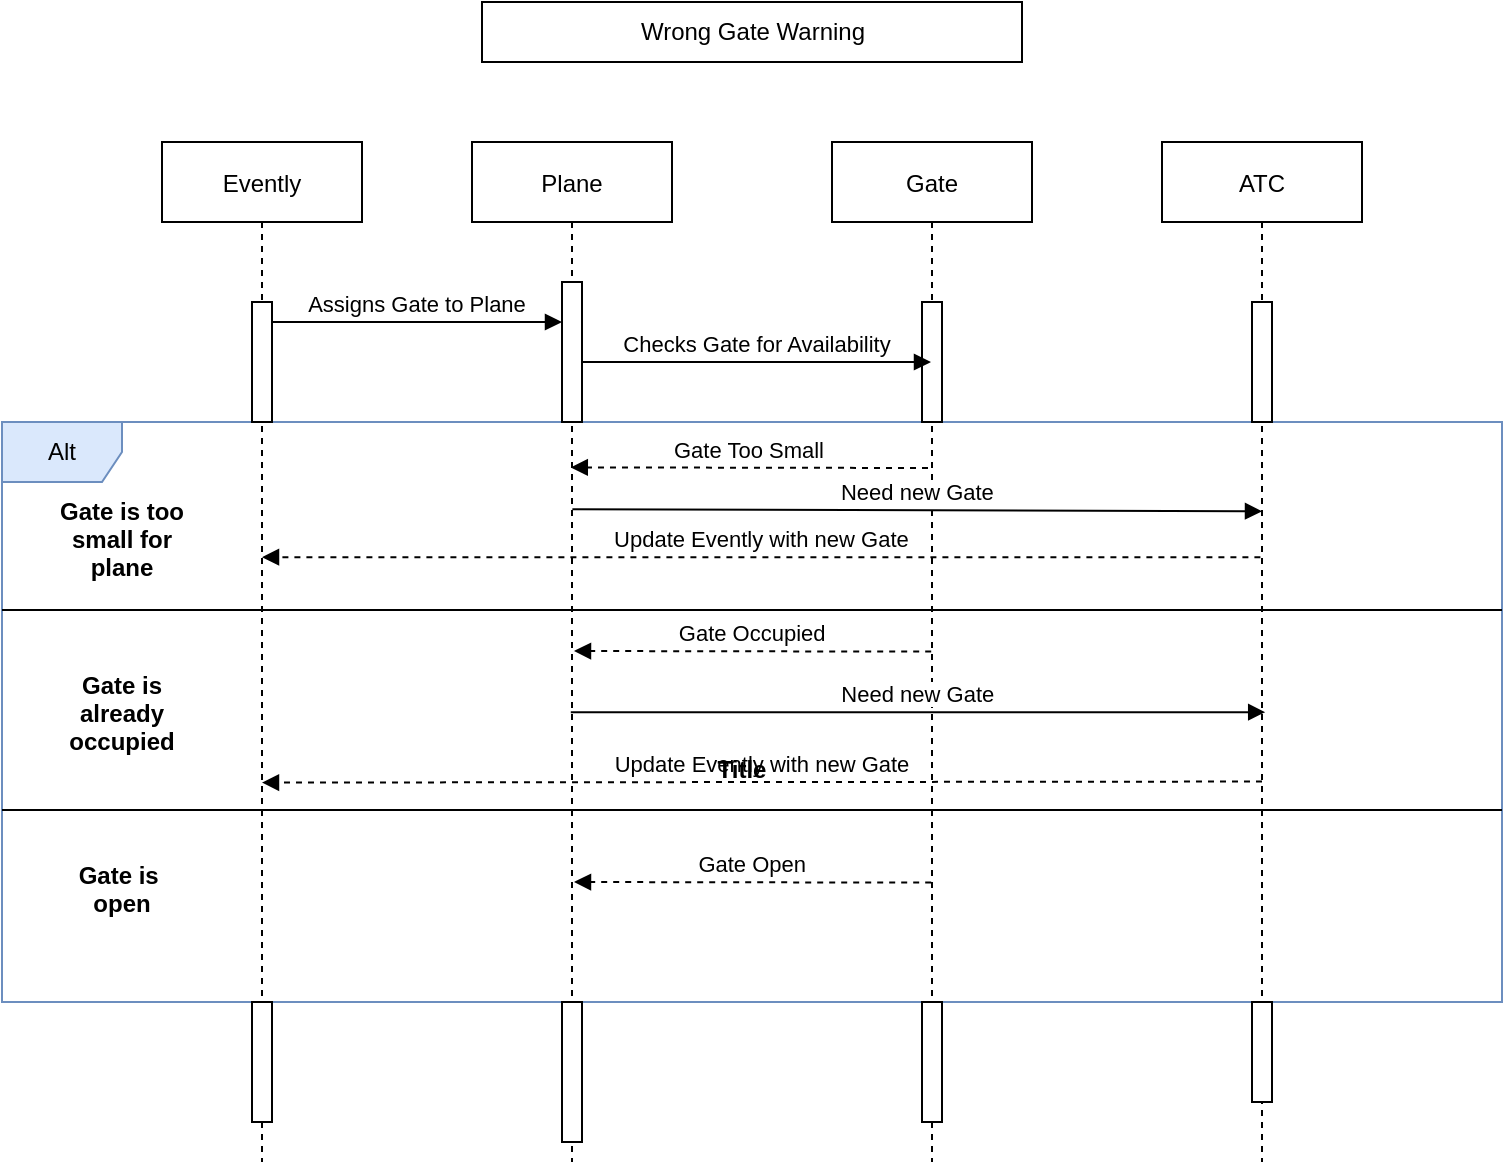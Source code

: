 <mxfile version="13.6.2" type="device"><diagram id="kgpKYQtTHZ0yAKxKKP6v" name="Page-1"><mxGraphModel dx="1010" dy="619" grid="1" gridSize="10" guides="1" tooltips="1" connect="1" arrows="1" fold="1" page="1" pageScale="1" pageWidth="850" pageHeight="1100" math="0" shadow="0"><root><mxCell id="0"/><mxCell id="1" parent="0"/><mxCell id="zBIcs_NSO3NyJrB0k_9m-9" value="Alt" style="shape=umlFrame;whiteSpace=wrap;html=1;fillColor=#dae8fc;strokeColor=#6c8ebf;" vertex="1" parent="1"><mxGeometry x="50" y="270" width="750" height="290" as="geometry"/></mxCell><mxCell id="3nuBFxr9cyL0pnOWT2aG-1" value="Plane" style="shape=umlLifeline;perimeter=lifelinePerimeter;container=1;collapsible=0;recursiveResize=0;rounded=0;shadow=0;strokeWidth=1;" parent="1" vertex="1"><mxGeometry x="285" y="130" width="100" height="510" as="geometry"/></mxCell><mxCell id="3nuBFxr9cyL0pnOWT2aG-2" value="" style="points=[];perimeter=orthogonalPerimeter;rounded=0;shadow=0;strokeWidth=1;" parent="3nuBFxr9cyL0pnOWT2aG-1" vertex="1"><mxGeometry x="45" y="70" width="10" height="70" as="geometry"/></mxCell><mxCell id="zBIcs_NSO3NyJrB0k_9m-14" value="" style="points=[];perimeter=orthogonalPerimeter;rounded=0;shadow=0;strokeWidth=1;" vertex="1" parent="3nuBFxr9cyL0pnOWT2aG-1"><mxGeometry x="45" y="430" width="10" height="70" as="geometry"/></mxCell><mxCell id="3nuBFxr9cyL0pnOWT2aG-5" value="Gate" style="shape=umlLifeline;perimeter=lifelinePerimeter;container=1;collapsible=0;recursiveResize=0;rounded=0;shadow=0;strokeWidth=1;" parent="1" vertex="1"><mxGeometry x="465" y="130" width="100" height="510" as="geometry"/></mxCell><mxCell id="3nuBFxr9cyL0pnOWT2aG-6" value="" style="points=[];perimeter=orthogonalPerimeter;rounded=0;shadow=0;strokeWidth=1;" parent="3nuBFxr9cyL0pnOWT2aG-5" vertex="1"><mxGeometry x="45" y="80" width="10" height="60" as="geometry"/></mxCell><mxCell id="zBIcs_NSO3NyJrB0k_9m-11" value="" style="points=[];perimeter=orthogonalPerimeter;rounded=0;shadow=0;strokeWidth=1;" vertex="1" parent="3nuBFxr9cyL0pnOWT2aG-5"><mxGeometry x="45" y="430" width="10" height="60" as="geometry"/></mxCell><mxCell id="zBIcs_NSO3NyJrB0k_9m-2" value="ATC" style="shape=umlLifeline;perimeter=lifelinePerimeter;container=1;collapsible=0;recursiveResize=0;rounded=0;shadow=0;strokeWidth=1;" vertex="1" parent="1"><mxGeometry x="630" y="130" width="100" height="510" as="geometry"/></mxCell><mxCell id="zBIcs_NSO3NyJrB0k_9m-3" value="" style="points=[];perimeter=orthogonalPerimeter;rounded=0;shadow=0;strokeWidth=1;" vertex="1" parent="zBIcs_NSO3NyJrB0k_9m-2"><mxGeometry x="45" y="80" width="10" height="60" as="geometry"/></mxCell><mxCell id="zBIcs_NSO3NyJrB0k_9m-10" value="" style="points=[];perimeter=orthogonalPerimeter;rounded=0;shadow=0;strokeWidth=1;" vertex="1" parent="zBIcs_NSO3NyJrB0k_9m-2"><mxGeometry x="45" y="430" width="10" height="50" as="geometry"/></mxCell><mxCell id="3nuBFxr9cyL0pnOWT2aG-8" value="Checks Gate for Availability" style="verticalAlign=bottom;endArrow=block;shadow=0;strokeWidth=1;" parent="1" source="3nuBFxr9cyL0pnOWT2aG-2" target="3nuBFxr9cyL0pnOWT2aG-5" edge="1"><mxGeometry relative="1" as="geometry"><mxPoint x="440" y="210" as="sourcePoint"/><Array as="points"><mxPoint x="430" y="240"/></Array></mxGeometry></mxCell><mxCell id="zBIcs_NSO3NyJrB0k_9m-4" value="Wrong Gate Warning" style="html=1;" vertex="1" parent="1"><mxGeometry x="290" y="60" width="270" height="30" as="geometry"/></mxCell><mxCell id="zBIcs_NSO3NyJrB0k_9m-5" value="Evently" style="shape=umlLifeline;perimeter=lifelinePerimeter;container=1;collapsible=0;recursiveResize=0;rounded=0;shadow=0;strokeWidth=1;" vertex="1" parent="1"><mxGeometry x="130" y="130" width="100" height="510" as="geometry"/></mxCell><mxCell id="zBIcs_NSO3NyJrB0k_9m-6" value="" style="points=[];perimeter=orthogonalPerimeter;rounded=0;shadow=0;strokeWidth=1;" vertex="1" parent="zBIcs_NSO3NyJrB0k_9m-5"><mxGeometry x="45" y="80" width="10" height="60" as="geometry"/></mxCell><mxCell id="zBIcs_NSO3NyJrB0k_9m-15" value="" style="points=[];perimeter=orthogonalPerimeter;rounded=0;shadow=0;strokeWidth=1;" vertex="1" parent="zBIcs_NSO3NyJrB0k_9m-5"><mxGeometry x="45" y="430" width="10" height="60" as="geometry"/></mxCell><mxCell id="zBIcs_NSO3NyJrB0k_9m-7" value="Assigns Gate to Plane" style="verticalAlign=bottom;endArrow=block;entryX=0;entryY=0;shadow=0;strokeWidth=1;" edge="1" parent="1" source="zBIcs_NSO3NyJrB0k_9m-6"><mxGeometry relative="1" as="geometry"><mxPoint x="190" y="220" as="sourcePoint"/><mxPoint x="330" y="220.0" as="targetPoint"/></mxGeometry></mxCell><mxCell id="zBIcs_NSO3NyJrB0k_9m-17" value="Gate Too Small" style="verticalAlign=bottom;endArrow=block;entryX=0.494;entryY=0.319;shadow=0;strokeWidth=1;entryDx=0;entryDy=0;entryPerimeter=0;dashed=1;" edge="1" parent="1" target="3nuBFxr9cyL0pnOWT2aG-1"><mxGeometry relative="1" as="geometry"><mxPoint x="513" y="293" as="sourcePoint"/><mxPoint x="375" y="300.0" as="targetPoint"/></mxGeometry></mxCell><mxCell id="zBIcs_NSO3NyJrB0k_9m-18" value="Need new Gate" style="verticalAlign=bottom;endArrow=block;entryX=0.5;entryY=0.362;shadow=0;strokeWidth=1;entryDx=0;entryDy=0;entryPerimeter=0;exitX=0.502;exitY=0.36;exitDx=0;exitDy=0;exitPerimeter=0;" edge="1" parent="1" source="3nuBFxr9cyL0pnOWT2aG-1" target="zBIcs_NSO3NyJrB0k_9m-2"><mxGeometry relative="1" as="geometry"><mxPoint x="522" y="312" as="sourcePoint"/><mxPoint x="346.8" y="311.6" as="targetPoint"/></mxGeometry></mxCell><mxCell id="zBIcs_NSO3NyJrB0k_9m-19" value="Update Evently with new Gate" style="verticalAlign=bottom;endArrow=block;shadow=0;strokeWidth=1;dashed=1;exitX=0.492;exitY=0.407;exitDx=0;exitDy=0;exitPerimeter=0;" edge="1" parent="1" source="zBIcs_NSO3NyJrB0k_9m-2" target="zBIcs_NSO3NyJrB0k_9m-5"><mxGeometry relative="1" as="geometry"><mxPoint x="675.2" y="350.4" as="sourcePoint"/><mxPoint x="500.0" y="350" as="targetPoint"/></mxGeometry></mxCell><mxCell id="zBIcs_NSO3NyJrB0k_9m-20" value="" style="line;strokeWidth=1;fillColor=none;align=left;verticalAlign=middle;spacingTop=-1;spacingLeft=3;spacingRight=3;rotatable=0;labelPosition=right;points=[];portConstraint=eastwest;" vertex="1" parent="1"><mxGeometry x="50" y="360" width="750" height="8" as="geometry"/></mxCell><mxCell id="zBIcs_NSO3NyJrB0k_9m-21" value="Gate Occupied" style="verticalAlign=bottom;endArrow=block;entryX=0.494;entryY=0.319;shadow=0;strokeWidth=1;entryDx=0;entryDy=0;entryPerimeter=0;dashed=1;" edge="1" parent="1"><mxGeometry relative="1" as="geometry"><mxPoint x="514.6" y="384.81" as="sourcePoint"/><mxPoint x="336.0" y="384.5" as="targetPoint"/></mxGeometry></mxCell><mxCell id="zBIcs_NSO3NyJrB0k_9m-22" value="Need new Gate" style="verticalAlign=bottom;endArrow=block;entryX=0.516;entryY=0.559;shadow=0;strokeWidth=1;entryDx=0;entryDy=0;entryPerimeter=0;exitX=0.494;exitY=0.559;exitDx=0;exitDy=0;exitPerimeter=0;" edge="1" parent="1" source="3nuBFxr9cyL0pnOWT2aG-1" target="zBIcs_NSO3NyJrB0k_9m-2"><mxGeometry relative="1" as="geometry"><mxPoint x="340" y="415" as="sourcePoint"/><mxPoint x="674.8" y="415.51" as="targetPoint"/></mxGeometry></mxCell><mxCell id="zBIcs_NSO3NyJrB0k_9m-23" value="Update Evently with new Gate" style="verticalAlign=bottom;endArrow=block;shadow=0;strokeWidth=1;dashed=1;exitX=0.5;exitY=0.627;exitDx=0;exitDy=0;exitPerimeter=0;entryX=0.5;entryY=0.628;entryDx=0;entryDy=0;entryPerimeter=0;" edge="1" parent="1" source="zBIcs_NSO3NyJrB0k_9m-2" target="zBIcs_NSO3NyJrB0k_9m-5"><mxGeometry relative="1" as="geometry"><mxPoint x="674.7" y="450.0" as="sourcePoint"/><mxPoint x="175" y="450.0" as="targetPoint"/></mxGeometry></mxCell><mxCell id="zBIcs_NSO3NyJrB0k_9m-24" value="" style="line;strokeWidth=1;fillColor=none;align=left;verticalAlign=middle;spacingTop=-1;spacingLeft=3;spacingRight=3;rotatable=0;labelPosition=right;points=[];portConstraint=eastwest;" vertex="1" parent="1"><mxGeometry x="50" y="460" width="750" height="8" as="geometry"/></mxCell><mxCell id="zBIcs_NSO3NyJrB0k_9m-25" value="Gate Open" style="verticalAlign=bottom;endArrow=block;entryX=0.494;entryY=0.319;shadow=0;strokeWidth=1;entryDx=0;entryDy=0;entryPerimeter=0;dashed=1;" edge="1" parent="1"><mxGeometry relative="1" as="geometry"><mxPoint x="514.6" y="500.31" as="sourcePoint"/><mxPoint x="336.0" y="500.0" as="targetPoint"/></mxGeometry></mxCell><mxCell id="zBIcs_NSO3NyJrB0k_9m-26" value="Title" style="text;align=center;fontStyle=1;verticalAlign=middle;spacingLeft=3;spacingRight=3;strokeColor=none;rotatable=0;points=[[0,0.5],[1,0.5]];portConstraint=eastwest;" vertex="1" parent="1"><mxGeometry x="380" y="430" width="80" height="26" as="geometry"/></mxCell><mxCell id="zBIcs_NSO3NyJrB0k_9m-28" value="" style="text;strokeColor=none;fillColor=none;align=left;verticalAlign=middle;spacingTop=-1;spacingLeft=4;spacingRight=4;rotatable=0;labelPosition=right;points=[];portConstraint=eastwest;" vertex="1" parent="1"><mxGeometry x="450" y="460" width="20" height="14" as="geometry"/></mxCell><mxCell id="zBIcs_NSO3NyJrB0k_9m-29" value="Gate is too &#10;small for &#10;plane" style="text;align=center;fontStyle=1;verticalAlign=middle;spacingLeft=3;spacingRight=3;strokeColor=none;rotatable=0;points=[[0,0.5],[1,0.5]];portConstraint=eastwest;" vertex="1" parent="1"><mxGeometry x="70" y="310" width="80" height="36" as="geometry"/></mxCell><mxCell id="zBIcs_NSO3NyJrB0k_9m-30" value="Gate is &#10;already &#10;occupied" style="text;align=center;fontStyle=1;verticalAlign=middle;spacingLeft=3;spacingRight=3;strokeColor=none;rotatable=0;points=[[0,0.5],[1,0.5]];portConstraint=eastwest;" vertex="1" parent="1"><mxGeometry x="70" y="390" width="80" height="50" as="geometry"/></mxCell><mxCell id="zBIcs_NSO3NyJrB0k_9m-31" value="Gate is &#10;open" style="text;align=center;fontStyle=1;verticalAlign=middle;spacingLeft=3;spacingRight=3;strokeColor=none;rotatable=0;points=[[0,0.5],[1,0.5]];portConstraint=eastwest;" vertex="1" parent="1"><mxGeometry x="70" y="490" width="80" height="26" as="geometry"/></mxCell></root></mxGraphModel></diagram></mxfile>
